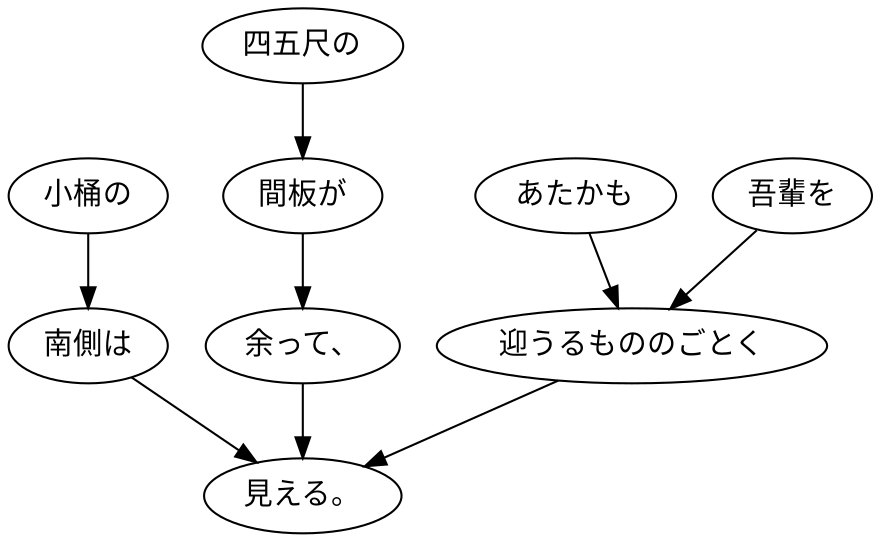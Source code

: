 digraph graph4241 {
	node0 [label="小桶の"];
	node1 [label="南側は"];
	node2 [label="四五尺の"];
	node3 [label="間板が"];
	node4 [label="余って、"];
	node5 [label="あたかも"];
	node6 [label="吾輩を"];
	node7 [label="迎うるもののごとく"];
	node8 [label="見える。"];
	node0 -> node1;
	node1 -> node8;
	node2 -> node3;
	node3 -> node4;
	node4 -> node8;
	node5 -> node7;
	node6 -> node7;
	node7 -> node8;
}
